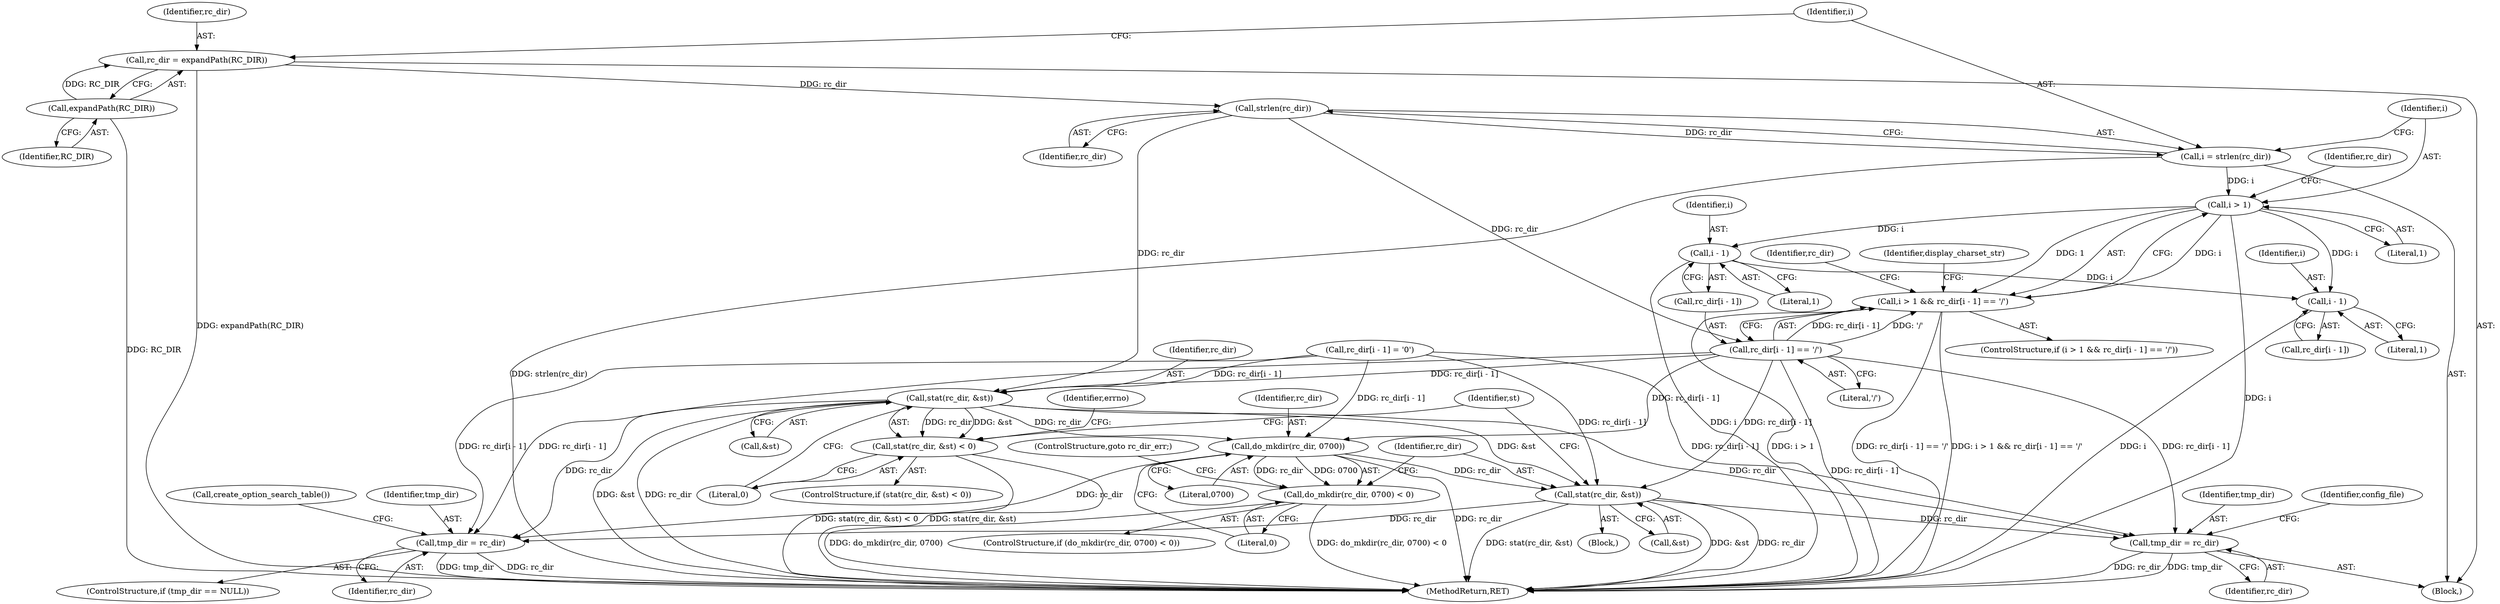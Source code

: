 digraph "0_w3m_18dcbadf2771cdb0c18509b14e4e73505b242753_0@API" {
"1000124" [label="(Call,strlen(rc_dir))"];
"1000118" [label="(Call,rc_dir = expandPath(RC_DIR))"];
"1000120" [label="(Call,expandPath(RC_DIR))"];
"1000122" [label="(Call,i = strlen(rc_dir))"];
"1000128" [label="(Call,i > 1)"];
"1000127" [label="(Call,i > 1 && rc_dir[i - 1] == '/')"];
"1000134" [label="(Call,i - 1)"];
"1000141" [label="(Call,i - 1)"];
"1000131" [label="(Call,rc_dir[i - 1] == '/')"];
"1000156" [label="(Call,stat(rc_dir, &st))"];
"1000155" [label="(Call,stat(rc_dir, &st) < 0)"];
"1000169" [label="(Call,do_mkdir(rc_dir, 0700))"];
"1000168" [label="(Call,do_mkdir(rc_dir, 0700) < 0)"];
"1000177" [label="(Call,stat(rc_dir, &st))"];
"1000204" [label="(Call,tmp_dir = rc_dir)"];
"1000317" [label="(Call,tmp_dir = rc_dir)"];
"1000118" [label="(Call,rc_dir = expandPath(RC_DIR))"];
"1000126" [label="(ControlStructure,if (i > 1 && rc_dir[i - 1] == '/'))"];
"1000204" [label="(Call,tmp_dir = rc_dir)"];
"1000167" [label="(ControlStructure,if (do_mkdir(rc_dir, 0700) < 0))"];
"1000125" [label="(Identifier,rc_dir)"];
"1000178" [label="(Identifier,rc_dir)"];
"1000209" [label="(Identifier,config_file)"];
"1000134" [label="(Call,i - 1)"];
"1000319" [label="(Identifier,rc_dir)"];
"1000119" [label="(Identifier,rc_dir)"];
"1000155" [label="(Call,stat(rc_dir, &st) < 0)"];
"1000127" [label="(Call,i > 1 && rc_dir[i - 1] == '/')"];
"1000120" [label="(Call,expandPath(RC_DIR))"];
"1000132" [label="(Call,rc_dir[i - 1])"];
"1000123" [label="(Identifier,i)"];
"1000318" [label="(Identifier,tmp_dir)"];
"1000188" [label="(Identifier,st)"];
"1000317" [label="(Call,tmp_dir = rc_dir)"];
"1000313" [label="(ControlStructure,if (tmp_dir == NULL))"];
"1000137" [label="(Literal,'/')"];
"1000135" [label="(Identifier,i)"];
"1000131" [label="(Call,rc_dir[i - 1] == '/')"];
"1000139" [label="(Call,rc_dir[i - 1])"];
"1000168" [label="(Call,do_mkdir(rc_dir, 0700) < 0)"];
"1000322" [label="(MethodReturn,RET)"];
"1000130" [label="(Literal,1)"];
"1000136" [label="(Literal,1)"];
"1000142" [label="(Identifier,i)"];
"1000206" [label="(Identifier,rc_dir)"];
"1000205" [label="(Identifier,tmp_dir)"];
"1000164" [label="(Identifier,errno)"];
"1000160" [label="(Literal,0)"];
"1000179" [label="(Call,&st)"];
"1000124" [label="(Call,strlen(rc_dir))"];
"1000174" [label="(ControlStructure,goto rc_dir_err;)"];
"1000133" [label="(Identifier,rc_dir)"];
"1000154" [label="(ControlStructure,if (stat(rc_dir, &st) < 0))"];
"1000170" [label="(Identifier,rc_dir)"];
"1000143" [label="(Literal,1)"];
"1000122" [label="(Call,i = strlen(rc_dir))"];
"1000177" [label="(Call,stat(rc_dir, &st))"];
"1000156" [label="(Call,stat(rc_dir, &st))"];
"1000169" [label="(Call,do_mkdir(rc_dir, 0700))"];
"1000176" [label="(Block,)"];
"1000146" [label="(Identifier,display_charset_str)"];
"1000320" [label="(Call,create_option_search_table())"];
"1000109" [label="(Block,)"];
"1000138" [label="(Call,rc_dir[i - 1] = '\0')"];
"1000158" [label="(Call,&st)"];
"1000171" [label="(Literal,0700)"];
"1000121" [label="(Identifier,RC_DIR)"];
"1000172" [label="(Literal,0)"];
"1000129" [label="(Identifier,i)"];
"1000141" [label="(Call,i - 1)"];
"1000140" [label="(Identifier,rc_dir)"];
"1000157" [label="(Identifier,rc_dir)"];
"1000128" [label="(Call,i > 1)"];
"1000124" -> "1000122"  [label="AST: "];
"1000124" -> "1000125"  [label="CFG: "];
"1000125" -> "1000124"  [label="AST: "];
"1000122" -> "1000124"  [label="CFG: "];
"1000124" -> "1000122"  [label="DDG: rc_dir"];
"1000118" -> "1000124"  [label="DDG: rc_dir"];
"1000124" -> "1000131"  [label="DDG: rc_dir"];
"1000124" -> "1000156"  [label="DDG: rc_dir"];
"1000118" -> "1000109"  [label="AST: "];
"1000118" -> "1000120"  [label="CFG: "];
"1000119" -> "1000118"  [label="AST: "];
"1000120" -> "1000118"  [label="AST: "];
"1000123" -> "1000118"  [label="CFG: "];
"1000118" -> "1000322"  [label="DDG: expandPath(RC_DIR)"];
"1000120" -> "1000118"  [label="DDG: RC_DIR"];
"1000120" -> "1000121"  [label="CFG: "];
"1000121" -> "1000120"  [label="AST: "];
"1000120" -> "1000322"  [label="DDG: RC_DIR"];
"1000122" -> "1000109"  [label="AST: "];
"1000123" -> "1000122"  [label="AST: "];
"1000129" -> "1000122"  [label="CFG: "];
"1000122" -> "1000322"  [label="DDG: strlen(rc_dir)"];
"1000122" -> "1000128"  [label="DDG: i"];
"1000128" -> "1000127"  [label="AST: "];
"1000128" -> "1000130"  [label="CFG: "];
"1000129" -> "1000128"  [label="AST: "];
"1000130" -> "1000128"  [label="AST: "];
"1000133" -> "1000128"  [label="CFG: "];
"1000127" -> "1000128"  [label="CFG: "];
"1000128" -> "1000322"  [label="DDG: i"];
"1000128" -> "1000127"  [label="DDG: i"];
"1000128" -> "1000127"  [label="DDG: 1"];
"1000128" -> "1000134"  [label="DDG: i"];
"1000128" -> "1000141"  [label="DDG: i"];
"1000127" -> "1000126"  [label="AST: "];
"1000127" -> "1000131"  [label="CFG: "];
"1000131" -> "1000127"  [label="AST: "];
"1000140" -> "1000127"  [label="CFG: "];
"1000146" -> "1000127"  [label="CFG: "];
"1000127" -> "1000322"  [label="DDG: i > 1 && rc_dir[i - 1] == '/'"];
"1000127" -> "1000322"  [label="DDG: i > 1"];
"1000127" -> "1000322"  [label="DDG: rc_dir[i - 1] == '/'"];
"1000131" -> "1000127"  [label="DDG: rc_dir[i - 1]"];
"1000131" -> "1000127"  [label="DDG: '/'"];
"1000134" -> "1000132"  [label="AST: "];
"1000134" -> "1000136"  [label="CFG: "];
"1000135" -> "1000134"  [label="AST: "];
"1000136" -> "1000134"  [label="AST: "];
"1000132" -> "1000134"  [label="CFG: "];
"1000134" -> "1000322"  [label="DDG: i"];
"1000134" -> "1000141"  [label="DDG: i"];
"1000141" -> "1000139"  [label="AST: "];
"1000141" -> "1000143"  [label="CFG: "];
"1000142" -> "1000141"  [label="AST: "];
"1000143" -> "1000141"  [label="AST: "];
"1000139" -> "1000141"  [label="CFG: "];
"1000141" -> "1000322"  [label="DDG: i"];
"1000131" -> "1000137"  [label="CFG: "];
"1000132" -> "1000131"  [label="AST: "];
"1000137" -> "1000131"  [label="AST: "];
"1000131" -> "1000322"  [label="DDG: rc_dir[i - 1]"];
"1000131" -> "1000156"  [label="DDG: rc_dir[i - 1]"];
"1000131" -> "1000169"  [label="DDG: rc_dir[i - 1]"];
"1000131" -> "1000177"  [label="DDG: rc_dir[i - 1]"];
"1000131" -> "1000204"  [label="DDG: rc_dir[i - 1]"];
"1000131" -> "1000317"  [label="DDG: rc_dir[i - 1]"];
"1000156" -> "1000155"  [label="AST: "];
"1000156" -> "1000158"  [label="CFG: "];
"1000157" -> "1000156"  [label="AST: "];
"1000158" -> "1000156"  [label="AST: "];
"1000160" -> "1000156"  [label="CFG: "];
"1000156" -> "1000322"  [label="DDG: rc_dir"];
"1000156" -> "1000322"  [label="DDG: &st"];
"1000156" -> "1000155"  [label="DDG: rc_dir"];
"1000156" -> "1000155"  [label="DDG: &st"];
"1000138" -> "1000156"  [label="DDG: rc_dir[i - 1]"];
"1000156" -> "1000169"  [label="DDG: rc_dir"];
"1000156" -> "1000177"  [label="DDG: &st"];
"1000156" -> "1000204"  [label="DDG: rc_dir"];
"1000156" -> "1000317"  [label="DDG: rc_dir"];
"1000155" -> "1000154"  [label="AST: "];
"1000155" -> "1000160"  [label="CFG: "];
"1000160" -> "1000155"  [label="AST: "];
"1000164" -> "1000155"  [label="CFG: "];
"1000188" -> "1000155"  [label="CFG: "];
"1000155" -> "1000322"  [label="DDG: stat(rc_dir, &st) < 0"];
"1000155" -> "1000322"  [label="DDG: stat(rc_dir, &st)"];
"1000169" -> "1000168"  [label="AST: "];
"1000169" -> "1000171"  [label="CFG: "];
"1000170" -> "1000169"  [label="AST: "];
"1000171" -> "1000169"  [label="AST: "];
"1000172" -> "1000169"  [label="CFG: "];
"1000169" -> "1000322"  [label="DDG: rc_dir"];
"1000169" -> "1000168"  [label="DDG: rc_dir"];
"1000169" -> "1000168"  [label="DDG: 0700"];
"1000138" -> "1000169"  [label="DDG: rc_dir[i - 1]"];
"1000169" -> "1000177"  [label="DDG: rc_dir"];
"1000169" -> "1000317"  [label="DDG: rc_dir"];
"1000168" -> "1000167"  [label="AST: "];
"1000168" -> "1000172"  [label="CFG: "];
"1000172" -> "1000168"  [label="AST: "];
"1000174" -> "1000168"  [label="CFG: "];
"1000178" -> "1000168"  [label="CFG: "];
"1000168" -> "1000322"  [label="DDG: do_mkdir(rc_dir, 0700) < 0"];
"1000168" -> "1000322"  [label="DDG: do_mkdir(rc_dir, 0700)"];
"1000177" -> "1000176"  [label="AST: "];
"1000177" -> "1000179"  [label="CFG: "];
"1000178" -> "1000177"  [label="AST: "];
"1000179" -> "1000177"  [label="AST: "];
"1000188" -> "1000177"  [label="CFG: "];
"1000177" -> "1000322"  [label="DDG: &st"];
"1000177" -> "1000322"  [label="DDG: rc_dir"];
"1000177" -> "1000322"  [label="DDG: stat(rc_dir, &st)"];
"1000138" -> "1000177"  [label="DDG: rc_dir[i - 1]"];
"1000177" -> "1000204"  [label="DDG: rc_dir"];
"1000177" -> "1000317"  [label="DDG: rc_dir"];
"1000204" -> "1000109"  [label="AST: "];
"1000204" -> "1000206"  [label="CFG: "];
"1000205" -> "1000204"  [label="AST: "];
"1000206" -> "1000204"  [label="AST: "];
"1000209" -> "1000204"  [label="CFG: "];
"1000204" -> "1000322"  [label="DDG: rc_dir"];
"1000204" -> "1000322"  [label="DDG: tmp_dir"];
"1000138" -> "1000204"  [label="DDG: rc_dir[i - 1]"];
"1000317" -> "1000313"  [label="AST: "];
"1000317" -> "1000319"  [label="CFG: "];
"1000318" -> "1000317"  [label="AST: "];
"1000319" -> "1000317"  [label="AST: "];
"1000320" -> "1000317"  [label="CFG: "];
"1000317" -> "1000322"  [label="DDG: tmp_dir"];
"1000317" -> "1000322"  [label="DDG: rc_dir"];
"1000138" -> "1000317"  [label="DDG: rc_dir[i - 1]"];
}
